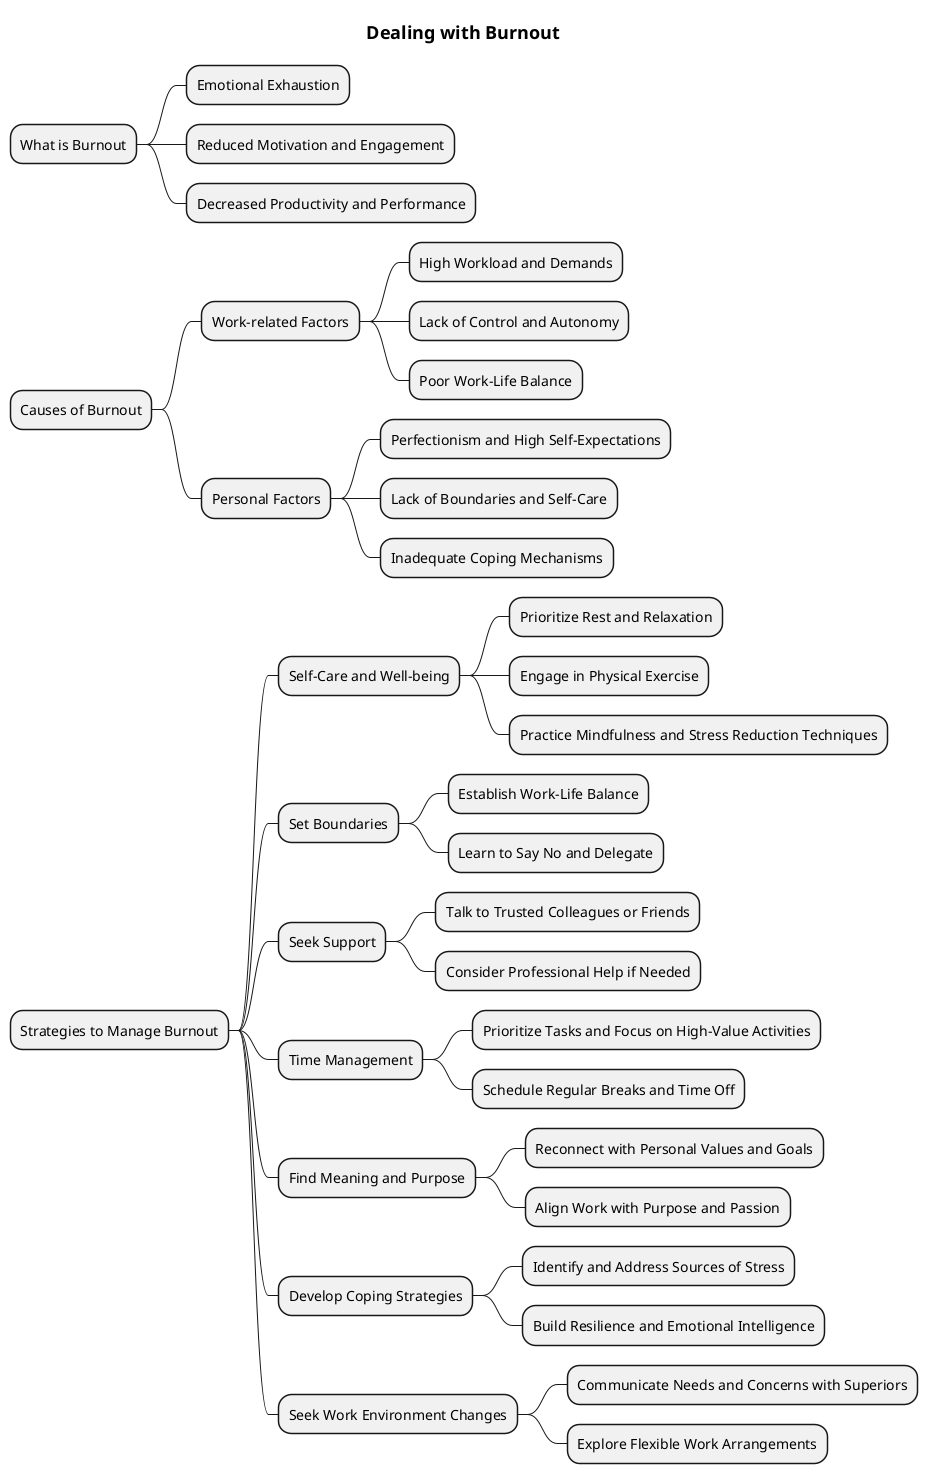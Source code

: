 @startmindmap
title = Dealing with Burnout

* What is Burnout
** Emotional Exhaustion
** Reduced Motivation and Engagement
** Decreased Productivity and Performance

* Causes of Burnout
** Work-related Factors
*** High Workload and Demands
*** Lack of Control and Autonomy
*** Poor Work-Life Balance
** Personal Factors
*** Perfectionism and High Self-Expectations
*** Lack of Boundaries and Self-Care
*** Inadequate Coping Mechanisms

* Strategies to Manage Burnout
** Self-Care and Well-being
*** Prioritize Rest and Relaxation
*** Engage in Physical Exercise
*** Practice Mindfulness and Stress Reduction Techniques
** Set Boundaries
*** Establish Work-Life Balance
*** Learn to Say No and Delegate
** Seek Support
*** Talk to Trusted Colleagues or Friends
*** Consider Professional Help if Needed
** Time Management
*** Prioritize Tasks and Focus on High-Value Activities
*** Schedule Regular Breaks and Time Off
** Find Meaning and Purpose
*** Reconnect with Personal Values and Goals
*** Align Work with Purpose and Passion
** Develop Coping Strategies
*** Identify and Address Sources of Stress
*** Build Resilience and Emotional Intelligence
** Seek Work Environment Changes
*** Communicate Needs and Concerns with Superiors
*** Explore Flexible Work Arrangements

@endmindmap
